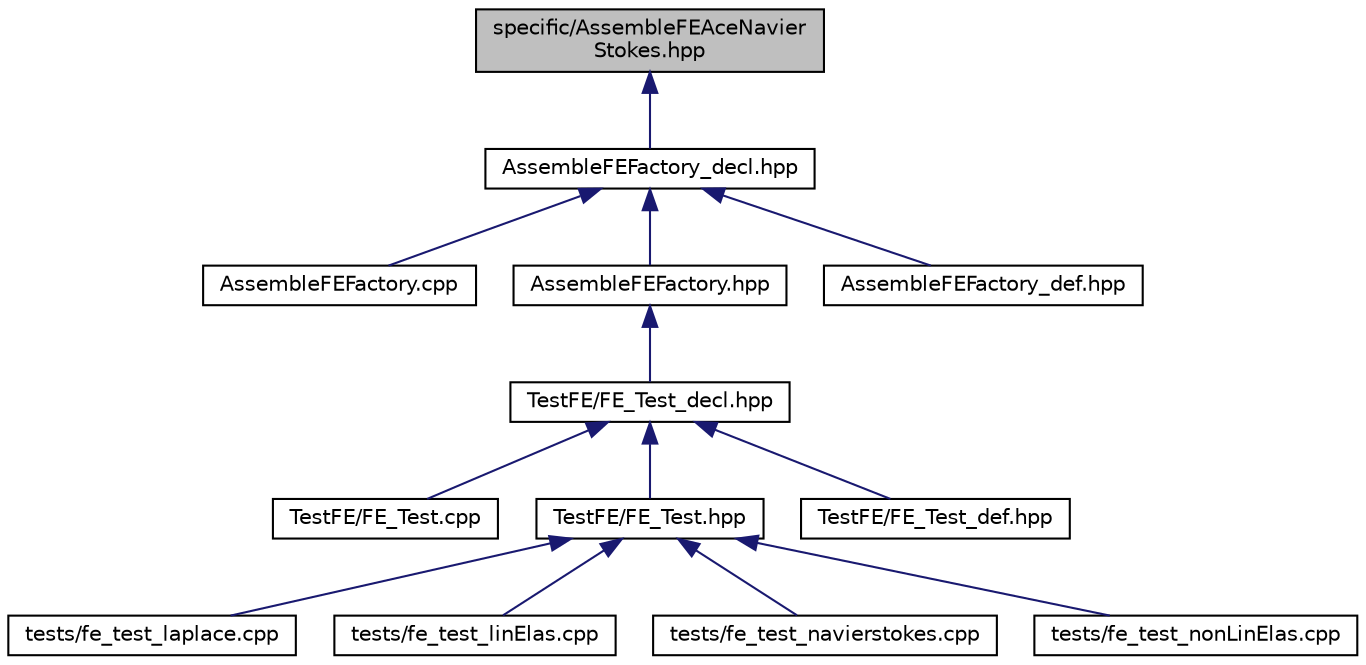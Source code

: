 digraph "specific/AssembleFEAceNavierStokes.hpp"
{
 // LATEX_PDF_SIZE
  edge [fontname="Helvetica",fontsize="10",labelfontname="Helvetica",labelfontsize="10"];
  node [fontname="Helvetica",fontsize="10",shape=record];
  Node1 [label="specific/AssembleFEAceNavier\lStokes.hpp",height=0.2,width=0.4,color="black", fillcolor="grey75", style="filled", fontcolor="black",tooltip=" "];
  Node1 -> Node2 [dir="back",color="midnightblue",fontsize="10",style="solid"];
  Node2 [label="AssembleFEFactory_decl.hpp",height=0.2,width=0.4,color="black", fillcolor="white", style="filled",URL="$AssembleFEFactory__decl_8hpp.html",tooltip=" "];
  Node2 -> Node3 [dir="back",color="midnightblue",fontsize="10",style="solid"];
  Node3 [label="AssembleFEFactory.cpp",height=0.2,width=0.4,color="black", fillcolor="white", style="filled",URL="$AssembleFEFactory_8cpp.html",tooltip=" "];
  Node2 -> Node4 [dir="back",color="midnightblue",fontsize="10",style="solid"];
  Node4 [label="AssembleFEFactory.hpp",height=0.2,width=0.4,color="black", fillcolor="white", style="filled",URL="$AssembleFEFactory_8hpp.html",tooltip=" "];
  Node4 -> Node5 [dir="back",color="midnightblue",fontsize="10",style="solid"];
  Node5 [label="TestFE/FE_Test_decl.hpp",height=0.2,width=0.4,color="black", fillcolor="white", style="filled",URL="$FE__Test__decl_8hpp.html",tooltip=" "];
  Node5 -> Node6 [dir="back",color="midnightblue",fontsize="10",style="solid"];
  Node6 [label="TestFE/FE_Test.cpp",height=0.2,width=0.4,color="black", fillcolor="white", style="filled",URL="$FE__Test_8cpp.html",tooltip=" "];
  Node5 -> Node7 [dir="back",color="midnightblue",fontsize="10",style="solid"];
  Node7 [label="TestFE/FE_Test.hpp",height=0.2,width=0.4,color="black", fillcolor="white", style="filled",URL="$FE__Test_8hpp.html",tooltip=" "];
  Node7 -> Node8 [dir="back",color="midnightblue",fontsize="10",style="solid"];
  Node8 [label="tests/fe_test_laplace.cpp",height=0.2,width=0.4,color="black", fillcolor="white", style="filled",URL="$fe__test__laplace_8cpp.html",tooltip=" "];
  Node7 -> Node9 [dir="back",color="midnightblue",fontsize="10",style="solid"];
  Node9 [label="tests/fe_test_linElas.cpp",height=0.2,width=0.4,color="black", fillcolor="white", style="filled",URL="$fe__test__linElas_8cpp.html",tooltip=" "];
  Node7 -> Node10 [dir="back",color="midnightblue",fontsize="10",style="solid"];
  Node10 [label="tests/fe_test_navierstokes.cpp",height=0.2,width=0.4,color="black", fillcolor="white", style="filled",URL="$fe__test__navierstokes_8cpp.html",tooltip=" "];
  Node7 -> Node11 [dir="back",color="midnightblue",fontsize="10",style="solid"];
  Node11 [label="tests/fe_test_nonLinElas.cpp",height=0.2,width=0.4,color="black", fillcolor="white", style="filled",URL="$fe__test__nonLinElas_8cpp.html",tooltip=" "];
  Node5 -> Node12 [dir="back",color="midnightblue",fontsize="10",style="solid"];
  Node12 [label="TestFE/FE_Test_def.hpp",height=0.2,width=0.4,color="black", fillcolor="white", style="filled",URL="$FE__Test__def_8hpp.html",tooltip=" "];
  Node2 -> Node13 [dir="back",color="midnightblue",fontsize="10",style="solid"];
  Node13 [label="AssembleFEFactory_def.hpp",height=0.2,width=0.4,color="black", fillcolor="white", style="filled",URL="$AssembleFEFactory__def_8hpp.html",tooltip=" "];
}
